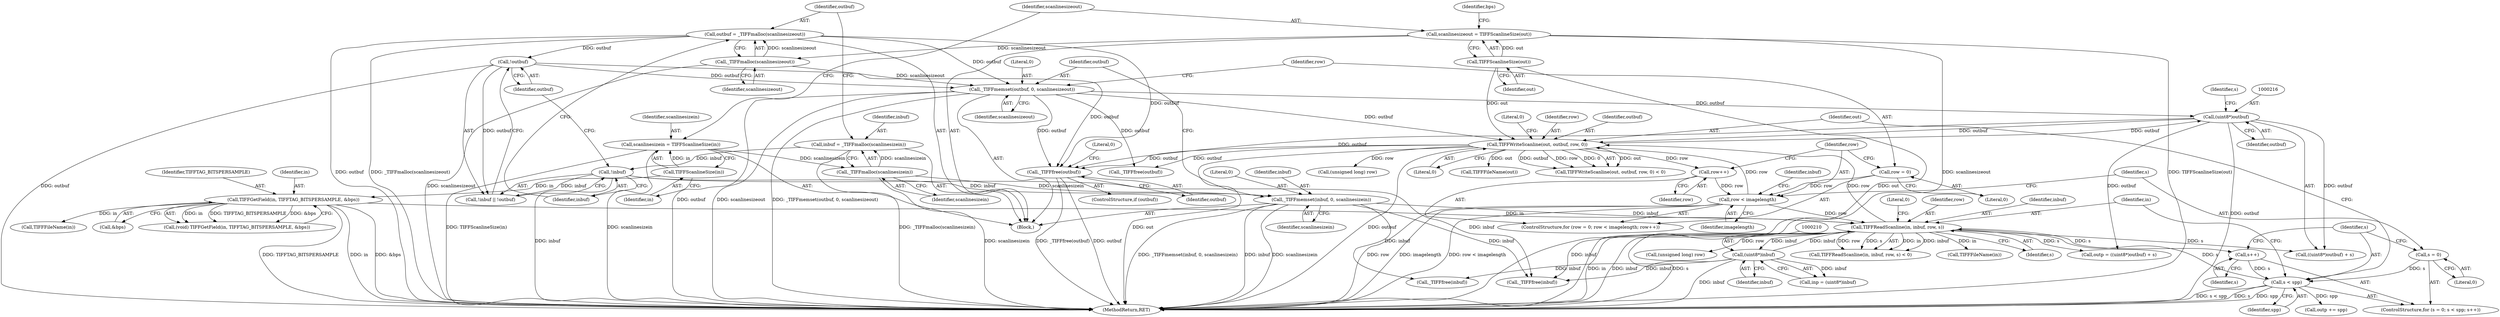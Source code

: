 digraph "0_libtiff_5c080298d59efa53264d7248bbe3a04660db6ef7_0@API" {
"1000271" [label="(Call,_TIFFfree(outbuf))"];
"1000163" [label="(Call,_TIFFmemset(outbuf, 0, scanlinesizeout))"];
"1000156" [label="(Call,!outbuf)"];
"1000148" [label="(Call,outbuf = _TIFFmalloc(scanlinesizeout))"];
"1000150" [label="(Call,_TIFFmalloc(scanlinesizeout))"];
"1000110" [label="(Call,scanlinesizeout = TIFFScanlineSize(out))"];
"1000112" [label="(Call,TIFFScanlineSize(out))"];
"1000215" [label="(Call,(uint8*)outbuf)"];
"1000239" [label="(Call,TIFFWriteScanline(out, outbuf, row, 0))"];
"1000171" [label="(Call,row < imagelength)"];
"1000168" [label="(Call,row = 0)"];
"1000174" [label="(Call,row++)"];
"1000190" [label="(Call,TIFFReadScanline(in, inbuf, row, s))"];
"1000127" [label="(Call,TIFFGetField(in, TIFFTAG_BITSPERSAMPLE, &bps))"];
"1000107" [label="(Call,TIFFScanlineSize(in))"];
"1000159" [label="(Call,_TIFFmemset(inbuf, 0, scanlinesizein))"];
"1000154" [label="(Call,!inbuf)"];
"1000144" [label="(Call,inbuf = _TIFFmalloc(scanlinesizein))"];
"1000146" [label="(Call,_TIFFmalloc(scanlinesizein))"];
"1000105" [label="(Call,scanlinesizein = TIFFScanlineSize(in))"];
"1000209" [label="(Call,(uint8*)inbuf)"];
"1000181" [label="(Call,s < spp)"];
"1000184" [label="(Call,s++)"];
"1000178" [label="(Call,s = 0)"];
"1000274" [label="(Literal,0)"];
"1000150" [label="(Call,_TIFFmalloc(scanlinesizeout))"];
"1000272" [label="(Identifier,outbuf)"];
"1000163" [label="(Call,_TIFFmemset(outbuf, 0, scanlinesizeout))"];
"1000156" [label="(Call,!outbuf)"];
"1000191" [label="(Identifier,in)"];
"1000161" [label="(Literal,0)"];
"1000250" [label="(Call,(unsigned long) row)"];
"1000179" [label="(Identifier,s)"];
"1000192" [label="(Identifier,inbuf)"];
"1000125" [label="(Call,(void) TIFFGetField(in, TIFFTAG_BITSPERSAMPLE, &bps))"];
"1000107" [label="(Call,TIFFScanlineSize(in))"];
"1000165" [label="(Literal,0)"];
"1000275" [label="(MethodReturn,RET)"];
"1000154" [label="(Call,!inbuf)"];
"1000239" [label="(Call,TIFFWriteScanline(out, outbuf, row, 0))"];
"1000172" [label="(Identifier,row)"];
"1000147" [label="(Identifier,scanlinesizein)"];
"1000183" [label="(Identifier,spp)"];
"1000212" [label="(Call,outp = ((uint8*)outbuf) + s)"];
"1000123" [label="(Identifier,bps)"];
"1000185" [label="(Identifier,s)"];
"1000166" [label="(Identifier,scanlinesizeout)"];
"1000243" [label="(Literal,0)"];
"1000127" [label="(Call,TIFFGetField(in, TIFFTAG_BITSPERSAMPLE, &bps))"];
"1000177" [label="(ControlStructure,for (s = 0; s < spp; s++))"];
"1000211" [label="(Identifier,inbuf)"];
"1000148" [label="(Call,outbuf = _TIFFmalloc(scanlinesizeout))"];
"1000203" [label="(Call,(unsigned long) row)"];
"1000170" [label="(Literal,0)"];
"1000167" [label="(ControlStructure,for (row = 0; row < imagelength; row++))"];
"1000174" [label="(Call,row++)"];
"1000149" [label="(Identifier,outbuf)"];
"1000260" [label="(Call,_TIFFfree(outbuf))"];
"1000164" [label="(Identifier,outbuf)"];
"1000184" [label="(Call,s++)"];
"1000190" [label="(Call,TIFFReadScanline(in, inbuf, row, s))"];
"1000182" [label="(Identifier,s)"];
"1000151" [label="(Identifier,scanlinesizeout)"];
"1000244" [label="(Literal,0)"];
"1000207" [label="(Call,inp = (uint8*)inbuf)"];
"1000267" [label="(Call,_TIFFfree(inbuf))"];
"1000160" [label="(Identifier,inbuf)"];
"1000217" [label="(Identifier,outbuf)"];
"1000240" [label="(Identifier,out)"];
"1000157" [label="(Identifier,outbuf)"];
"1000138" [label="(Call,TIFFFileName(in))"];
"1000103" [label="(Block,)"];
"1000128" [label="(Identifier,in)"];
"1000129" [label="(Identifier,TIFFTAG_BITSPERSAMPLE)"];
"1000111" [label="(Identifier,scanlinesizeout)"];
"1000215" [label="(Call,(uint8*)outbuf)"];
"1000130" [label="(Call,&bps)"];
"1000169" [label="(Identifier,row)"];
"1000189" [label="(Call,TIFFReadScanline(in, inbuf, row, s) < 0)"];
"1000247" [label="(Call,TIFFFileName(out))"];
"1000209" [label="(Call,(uint8*)inbuf)"];
"1000256" [label="(Call,_TIFFfree(inbuf))"];
"1000168" [label="(Call,row = 0)"];
"1000181" [label="(Call,s < spp)"];
"1000200" [label="(Call,TIFFFileName(in))"];
"1000159" [label="(Call,_TIFFmemset(inbuf, 0, scanlinesizein))"];
"1000110" [label="(Call,scanlinesizeout = TIFFScanlineSize(out))"];
"1000195" [label="(Literal,0)"];
"1000112" [label="(Call,TIFFScanlineSize(out))"];
"1000153" [label="(Call,!inbuf || !outbuf)"];
"1000218" [label="(Identifier,s)"];
"1000180" [label="(Literal,0)"];
"1000144" [label="(Call,inbuf = _TIFFmalloc(scanlinesizein))"];
"1000234" [label="(Call,outp += spp)"];
"1000269" [label="(ControlStructure,if (outbuf))"];
"1000146" [label="(Call,_TIFFmalloc(scanlinesizein))"];
"1000175" [label="(Identifier,row)"];
"1000162" [label="(Identifier,scanlinesizein)"];
"1000155" [label="(Identifier,inbuf)"];
"1000194" [label="(Identifier,s)"];
"1000271" [label="(Call,_TIFFfree(outbuf))"];
"1000108" [label="(Identifier,in)"];
"1000214" [label="(Call,((uint8*)outbuf) + s)"];
"1000242" [label="(Identifier,row)"];
"1000178" [label="(Call,s = 0)"];
"1000113" [label="(Identifier,out)"];
"1000173" [label="(Identifier,imagelength)"];
"1000241" [label="(Identifier,outbuf)"];
"1000238" [label="(Call,TIFFWriteScanline(out, outbuf, row, 0) < 0)"];
"1000145" [label="(Identifier,inbuf)"];
"1000193" [label="(Identifier,row)"];
"1000105" [label="(Call,scanlinesizein = TIFFScanlineSize(in))"];
"1000106" [label="(Identifier,scanlinesizein)"];
"1000171" [label="(Call,row < imagelength)"];
"1000255" [label="(Identifier,inbuf)"];
"1000271" -> "1000269"  [label="AST: "];
"1000271" -> "1000272"  [label="CFG: "];
"1000272" -> "1000271"  [label="AST: "];
"1000274" -> "1000271"  [label="CFG: "];
"1000271" -> "1000275"  [label="DDG: outbuf"];
"1000271" -> "1000275"  [label="DDG: _TIFFfree(outbuf)"];
"1000163" -> "1000271"  [label="DDG: outbuf"];
"1000156" -> "1000271"  [label="DDG: outbuf"];
"1000215" -> "1000271"  [label="DDG: outbuf"];
"1000148" -> "1000271"  [label="DDG: outbuf"];
"1000239" -> "1000271"  [label="DDG: outbuf"];
"1000163" -> "1000103"  [label="AST: "];
"1000163" -> "1000166"  [label="CFG: "];
"1000164" -> "1000163"  [label="AST: "];
"1000165" -> "1000163"  [label="AST: "];
"1000166" -> "1000163"  [label="AST: "];
"1000169" -> "1000163"  [label="CFG: "];
"1000163" -> "1000275"  [label="DDG: outbuf"];
"1000163" -> "1000275"  [label="DDG: scanlinesizeout"];
"1000163" -> "1000275"  [label="DDG: _TIFFmemset(outbuf, 0, scanlinesizeout)"];
"1000156" -> "1000163"  [label="DDG: outbuf"];
"1000148" -> "1000163"  [label="DDG: outbuf"];
"1000150" -> "1000163"  [label="DDG: scanlinesizeout"];
"1000163" -> "1000215"  [label="DDG: outbuf"];
"1000163" -> "1000239"  [label="DDG: outbuf"];
"1000163" -> "1000260"  [label="DDG: outbuf"];
"1000156" -> "1000153"  [label="AST: "];
"1000156" -> "1000157"  [label="CFG: "];
"1000157" -> "1000156"  [label="AST: "];
"1000153" -> "1000156"  [label="CFG: "];
"1000156" -> "1000275"  [label="DDG: outbuf"];
"1000156" -> "1000153"  [label="DDG: outbuf"];
"1000148" -> "1000156"  [label="DDG: outbuf"];
"1000148" -> "1000103"  [label="AST: "];
"1000148" -> "1000150"  [label="CFG: "];
"1000149" -> "1000148"  [label="AST: "];
"1000150" -> "1000148"  [label="AST: "];
"1000155" -> "1000148"  [label="CFG: "];
"1000148" -> "1000275"  [label="DDG: outbuf"];
"1000148" -> "1000275"  [label="DDG: _TIFFmalloc(scanlinesizeout)"];
"1000150" -> "1000148"  [label="DDG: scanlinesizeout"];
"1000150" -> "1000151"  [label="CFG: "];
"1000151" -> "1000150"  [label="AST: "];
"1000150" -> "1000275"  [label="DDG: scanlinesizeout"];
"1000110" -> "1000150"  [label="DDG: scanlinesizeout"];
"1000110" -> "1000103"  [label="AST: "];
"1000110" -> "1000112"  [label="CFG: "];
"1000111" -> "1000110"  [label="AST: "];
"1000112" -> "1000110"  [label="AST: "];
"1000123" -> "1000110"  [label="CFG: "];
"1000110" -> "1000275"  [label="DDG: TIFFScanlineSize(out)"];
"1000110" -> "1000275"  [label="DDG: scanlinesizeout"];
"1000112" -> "1000110"  [label="DDG: out"];
"1000112" -> "1000113"  [label="CFG: "];
"1000113" -> "1000112"  [label="AST: "];
"1000112" -> "1000275"  [label="DDG: out"];
"1000112" -> "1000239"  [label="DDG: out"];
"1000215" -> "1000214"  [label="AST: "];
"1000215" -> "1000217"  [label="CFG: "];
"1000216" -> "1000215"  [label="AST: "];
"1000217" -> "1000215"  [label="AST: "];
"1000218" -> "1000215"  [label="CFG: "];
"1000215" -> "1000275"  [label="DDG: outbuf"];
"1000215" -> "1000212"  [label="DDG: outbuf"];
"1000215" -> "1000214"  [label="DDG: outbuf"];
"1000239" -> "1000215"  [label="DDG: outbuf"];
"1000215" -> "1000239"  [label="DDG: outbuf"];
"1000239" -> "1000238"  [label="AST: "];
"1000239" -> "1000243"  [label="CFG: "];
"1000240" -> "1000239"  [label="AST: "];
"1000241" -> "1000239"  [label="AST: "];
"1000242" -> "1000239"  [label="AST: "];
"1000243" -> "1000239"  [label="AST: "];
"1000244" -> "1000239"  [label="CFG: "];
"1000239" -> "1000275"  [label="DDG: out"];
"1000239" -> "1000275"  [label="DDG: outbuf"];
"1000239" -> "1000174"  [label="DDG: row"];
"1000239" -> "1000238"  [label="DDG: out"];
"1000239" -> "1000238"  [label="DDG: outbuf"];
"1000239" -> "1000238"  [label="DDG: row"];
"1000239" -> "1000238"  [label="DDG: 0"];
"1000171" -> "1000239"  [label="DDG: row"];
"1000190" -> "1000239"  [label="DDG: row"];
"1000239" -> "1000247"  [label="DDG: out"];
"1000239" -> "1000250"  [label="DDG: row"];
"1000239" -> "1000260"  [label="DDG: outbuf"];
"1000171" -> "1000167"  [label="AST: "];
"1000171" -> "1000173"  [label="CFG: "];
"1000172" -> "1000171"  [label="AST: "];
"1000173" -> "1000171"  [label="AST: "];
"1000179" -> "1000171"  [label="CFG: "];
"1000255" -> "1000171"  [label="CFG: "];
"1000171" -> "1000275"  [label="DDG: row"];
"1000171" -> "1000275"  [label="DDG: imagelength"];
"1000171" -> "1000275"  [label="DDG: row < imagelength"];
"1000168" -> "1000171"  [label="DDG: row"];
"1000174" -> "1000171"  [label="DDG: row"];
"1000171" -> "1000190"  [label="DDG: row"];
"1000168" -> "1000167"  [label="AST: "];
"1000168" -> "1000170"  [label="CFG: "];
"1000169" -> "1000168"  [label="AST: "];
"1000170" -> "1000168"  [label="AST: "];
"1000172" -> "1000168"  [label="CFG: "];
"1000174" -> "1000167"  [label="AST: "];
"1000174" -> "1000175"  [label="CFG: "];
"1000175" -> "1000174"  [label="AST: "];
"1000172" -> "1000174"  [label="CFG: "];
"1000190" -> "1000189"  [label="AST: "];
"1000190" -> "1000194"  [label="CFG: "];
"1000191" -> "1000190"  [label="AST: "];
"1000192" -> "1000190"  [label="AST: "];
"1000193" -> "1000190"  [label="AST: "];
"1000194" -> "1000190"  [label="AST: "];
"1000195" -> "1000190"  [label="CFG: "];
"1000190" -> "1000275"  [label="DDG: s"];
"1000190" -> "1000275"  [label="DDG: in"];
"1000190" -> "1000275"  [label="DDG: inbuf"];
"1000190" -> "1000184"  [label="DDG: s"];
"1000190" -> "1000189"  [label="DDG: in"];
"1000190" -> "1000189"  [label="DDG: inbuf"];
"1000190" -> "1000189"  [label="DDG: row"];
"1000190" -> "1000189"  [label="DDG: s"];
"1000127" -> "1000190"  [label="DDG: in"];
"1000159" -> "1000190"  [label="DDG: inbuf"];
"1000209" -> "1000190"  [label="DDG: inbuf"];
"1000181" -> "1000190"  [label="DDG: s"];
"1000190" -> "1000200"  [label="DDG: in"];
"1000190" -> "1000203"  [label="DDG: row"];
"1000190" -> "1000209"  [label="DDG: inbuf"];
"1000190" -> "1000212"  [label="DDG: s"];
"1000190" -> "1000214"  [label="DDG: s"];
"1000190" -> "1000267"  [label="DDG: inbuf"];
"1000127" -> "1000125"  [label="AST: "];
"1000127" -> "1000130"  [label="CFG: "];
"1000128" -> "1000127"  [label="AST: "];
"1000129" -> "1000127"  [label="AST: "];
"1000130" -> "1000127"  [label="AST: "];
"1000125" -> "1000127"  [label="CFG: "];
"1000127" -> "1000275"  [label="DDG: &bps"];
"1000127" -> "1000275"  [label="DDG: TIFFTAG_BITSPERSAMPLE"];
"1000127" -> "1000275"  [label="DDG: in"];
"1000127" -> "1000125"  [label="DDG: in"];
"1000127" -> "1000125"  [label="DDG: TIFFTAG_BITSPERSAMPLE"];
"1000127" -> "1000125"  [label="DDG: &bps"];
"1000107" -> "1000127"  [label="DDG: in"];
"1000127" -> "1000138"  [label="DDG: in"];
"1000107" -> "1000105"  [label="AST: "];
"1000107" -> "1000108"  [label="CFG: "];
"1000108" -> "1000107"  [label="AST: "];
"1000105" -> "1000107"  [label="CFG: "];
"1000107" -> "1000105"  [label="DDG: in"];
"1000159" -> "1000103"  [label="AST: "];
"1000159" -> "1000162"  [label="CFG: "];
"1000160" -> "1000159"  [label="AST: "];
"1000161" -> "1000159"  [label="AST: "];
"1000162" -> "1000159"  [label="AST: "];
"1000164" -> "1000159"  [label="CFG: "];
"1000159" -> "1000275"  [label="DDG: _TIFFmemset(inbuf, 0, scanlinesizein)"];
"1000159" -> "1000275"  [label="DDG: inbuf"];
"1000159" -> "1000275"  [label="DDG: scanlinesizein"];
"1000154" -> "1000159"  [label="DDG: inbuf"];
"1000146" -> "1000159"  [label="DDG: scanlinesizein"];
"1000159" -> "1000256"  [label="DDG: inbuf"];
"1000159" -> "1000267"  [label="DDG: inbuf"];
"1000154" -> "1000153"  [label="AST: "];
"1000154" -> "1000155"  [label="CFG: "];
"1000155" -> "1000154"  [label="AST: "];
"1000157" -> "1000154"  [label="CFG: "];
"1000153" -> "1000154"  [label="CFG: "];
"1000154" -> "1000275"  [label="DDG: inbuf"];
"1000154" -> "1000153"  [label="DDG: inbuf"];
"1000144" -> "1000154"  [label="DDG: inbuf"];
"1000154" -> "1000267"  [label="DDG: inbuf"];
"1000144" -> "1000103"  [label="AST: "];
"1000144" -> "1000146"  [label="CFG: "];
"1000145" -> "1000144"  [label="AST: "];
"1000146" -> "1000144"  [label="AST: "];
"1000149" -> "1000144"  [label="CFG: "];
"1000144" -> "1000275"  [label="DDG: _TIFFmalloc(scanlinesizein)"];
"1000146" -> "1000144"  [label="DDG: scanlinesizein"];
"1000146" -> "1000147"  [label="CFG: "];
"1000147" -> "1000146"  [label="AST: "];
"1000146" -> "1000275"  [label="DDG: scanlinesizein"];
"1000105" -> "1000146"  [label="DDG: scanlinesizein"];
"1000105" -> "1000103"  [label="AST: "];
"1000106" -> "1000105"  [label="AST: "];
"1000111" -> "1000105"  [label="CFG: "];
"1000105" -> "1000275"  [label="DDG: TIFFScanlineSize(in)"];
"1000105" -> "1000275"  [label="DDG: scanlinesizein"];
"1000209" -> "1000207"  [label="AST: "];
"1000209" -> "1000211"  [label="CFG: "];
"1000210" -> "1000209"  [label="AST: "];
"1000211" -> "1000209"  [label="AST: "];
"1000207" -> "1000209"  [label="CFG: "];
"1000209" -> "1000275"  [label="DDG: inbuf"];
"1000209" -> "1000207"  [label="DDG: inbuf"];
"1000209" -> "1000256"  [label="DDG: inbuf"];
"1000209" -> "1000267"  [label="DDG: inbuf"];
"1000181" -> "1000177"  [label="AST: "];
"1000181" -> "1000183"  [label="CFG: "];
"1000182" -> "1000181"  [label="AST: "];
"1000183" -> "1000181"  [label="AST: "];
"1000191" -> "1000181"  [label="CFG: "];
"1000240" -> "1000181"  [label="CFG: "];
"1000181" -> "1000275"  [label="DDG: s < spp"];
"1000181" -> "1000275"  [label="DDG: s"];
"1000181" -> "1000275"  [label="DDG: spp"];
"1000184" -> "1000181"  [label="DDG: s"];
"1000178" -> "1000181"  [label="DDG: s"];
"1000181" -> "1000234"  [label="DDG: spp"];
"1000184" -> "1000177"  [label="AST: "];
"1000184" -> "1000185"  [label="CFG: "];
"1000185" -> "1000184"  [label="AST: "];
"1000182" -> "1000184"  [label="CFG: "];
"1000178" -> "1000177"  [label="AST: "];
"1000178" -> "1000180"  [label="CFG: "];
"1000179" -> "1000178"  [label="AST: "];
"1000180" -> "1000178"  [label="AST: "];
"1000182" -> "1000178"  [label="CFG: "];
}
